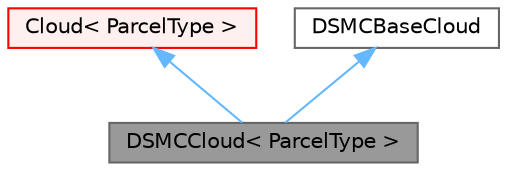 digraph "DSMCCloud&lt; ParcelType &gt;"
{
 // LATEX_PDF_SIZE
  bgcolor="transparent";
  edge [fontname=Helvetica,fontsize=10,labelfontname=Helvetica,labelfontsize=10];
  node [fontname=Helvetica,fontsize=10,shape=box,height=0.2,width=0.4];
  Node1 [id="Node000001",label="DSMCCloud\< ParcelType \>",height=0.2,width=0.4,color="gray40", fillcolor="grey60", style="filled", fontcolor="black",tooltip="Templated base class for dsmc cloud."];
  Node2 -> Node1 [id="edge1_Node000001_Node000002",dir="back",color="steelblue1",style="solid",tooltip=" "];
  Node2 [id="Node000002",label="Cloud\< ParcelType \>",height=0.2,width=0.4,color="red", fillcolor="#FFF0F0", style="filled",URL="$classFoam_1_1Cloud.html",tooltip=" "];
  Node22 -> Node1 [id="edge2_Node000001_Node000022",dir="back",color="steelblue1",style="solid",tooltip=" "];
  Node22 [id="Node000022",label="DSMCBaseCloud",height=0.2,width=0.4,color="gray40", fillcolor="white", style="filled",URL="$classFoam_1_1DSMCBaseCloud.html",tooltip="Virtual abstract base class for templated DSMCCloud."];
}
